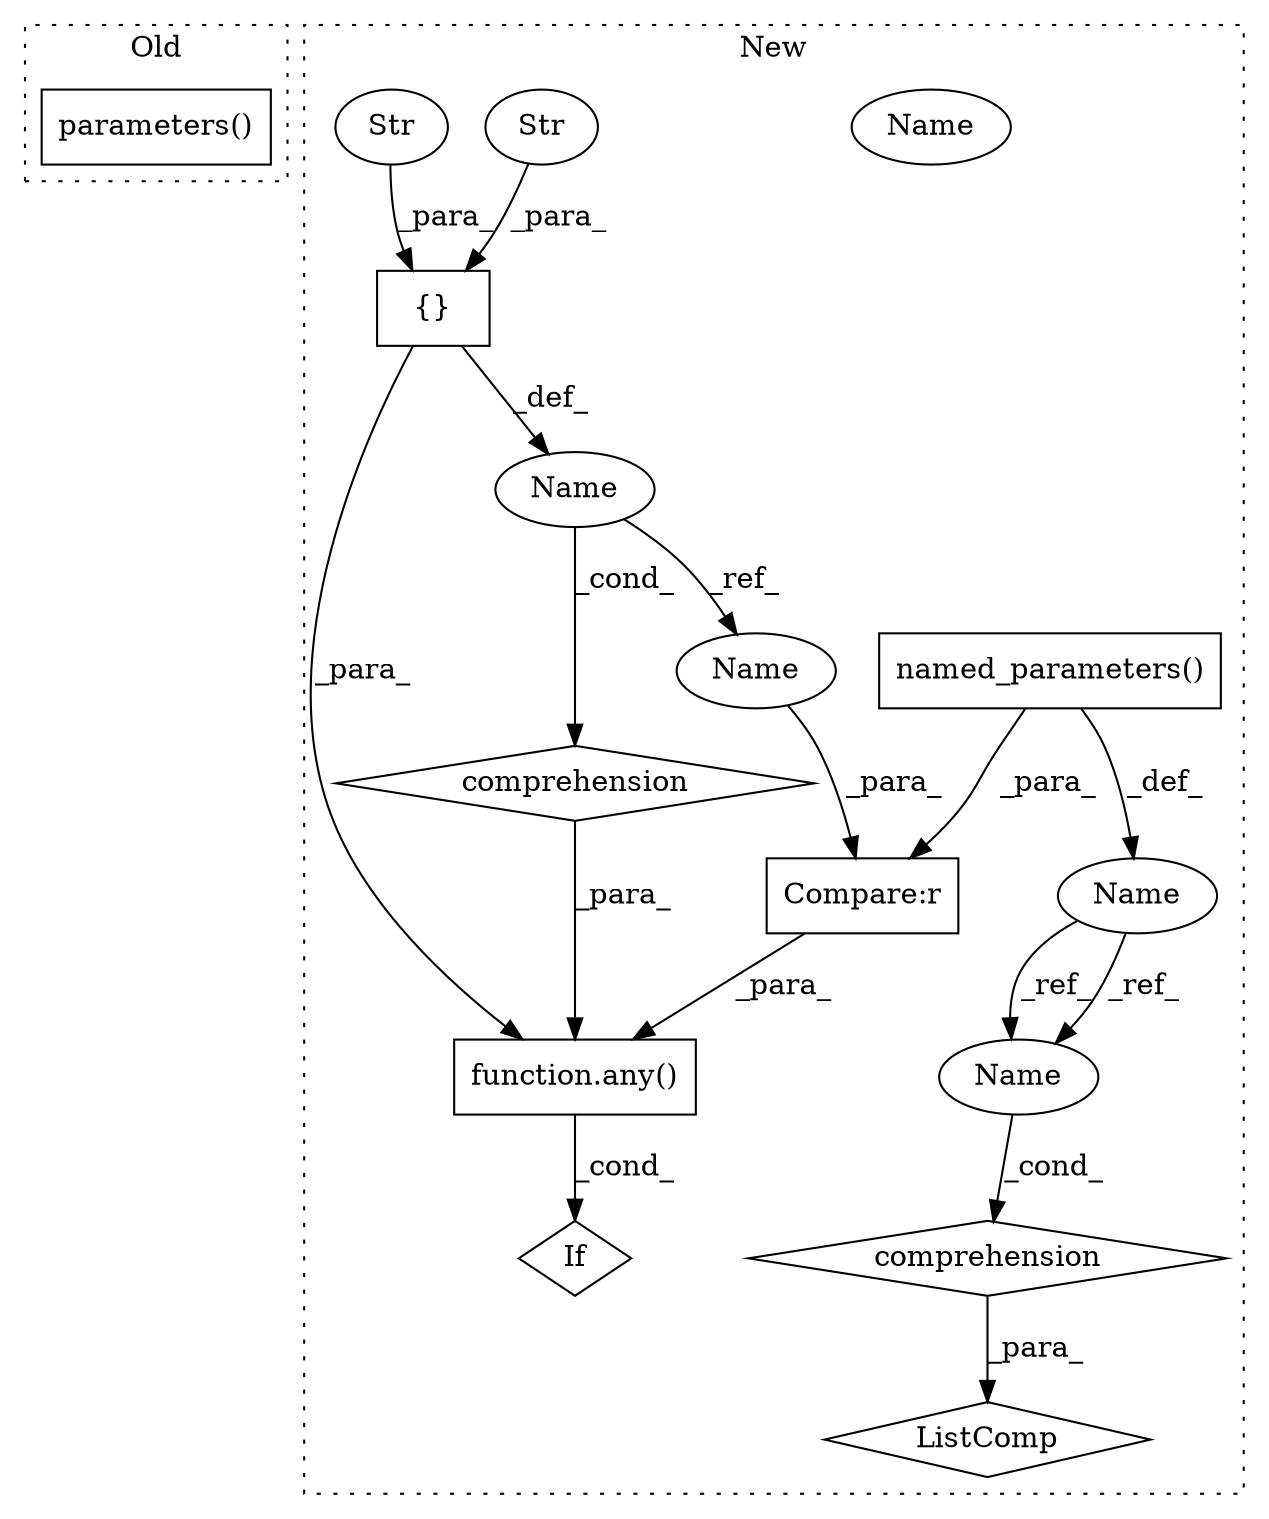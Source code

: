 digraph G {
subgraph cluster0 {
1 [label="parameters()" a="75" s="265" l="18" shape="box"];
label = "Old";
style="dotted";
}
subgraph cluster1 {
2 [label="ListComp" a="106" s="267" l="148" shape="diamond"];
3 [label="comprehension" a="45" s="274" l="3" shape="diamond"];
4 [label="Name" a="87" s="268" l="5" shape="ellipse"];
5 [label="Name" a="87" s="284" l="5" shape="ellipse"];
6 [label="named_parameters()" a="75" s="293" l="24" shape="box"];
7 [label="If" a="96" s="346" l="68" shape="diamond"];
8 [label="Compare:r" a="40" s="355" l="21" shape="box"];
9 [label="{}" a="59" s="398,411" l="1,0" shape="box"];
10 [label="Str" a="66" s="399" l="5" shape="ellipse"];
11 [label="Str" a="66" s="406" l="5" shape="ellipse"];
12 [label="Name" a="87" s="381" l="13" shape="ellipse"];
13 [label="comprehension" a="45" s="377" l="3" shape="diamond"];
14 [label="function.any()" a="75" s="350,413" l="4,1" shape="box"];
15 [label="Name" a="87" s="355" l="13" shape="ellipse"];
16 [label="Name" a="87" s="268" l="5" shape="ellipse"];
label = "New";
style="dotted";
}
3 -> 2 [label="_para_"];
5 -> 16 [label="_ref_"];
5 -> 16 [label="_ref_"];
6 -> 8 [label="_para_"];
6 -> 5 [label="_def_"];
8 -> 14 [label="_para_"];
9 -> 12 [label="_def_"];
9 -> 14 [label="_para_"];
10 -> 9 [label="_para_"];
11 -> 9 [label="_para_"];
12 -> 13 [label="_cond_"];
12 -> 15 [label="_ref_"];
13 -> 14 [label="_para_"];
14 -> 7 [label="_cond_"];
15 -> 8 [label="_para_"];
16 -> 3 [label="_cond_"];
}